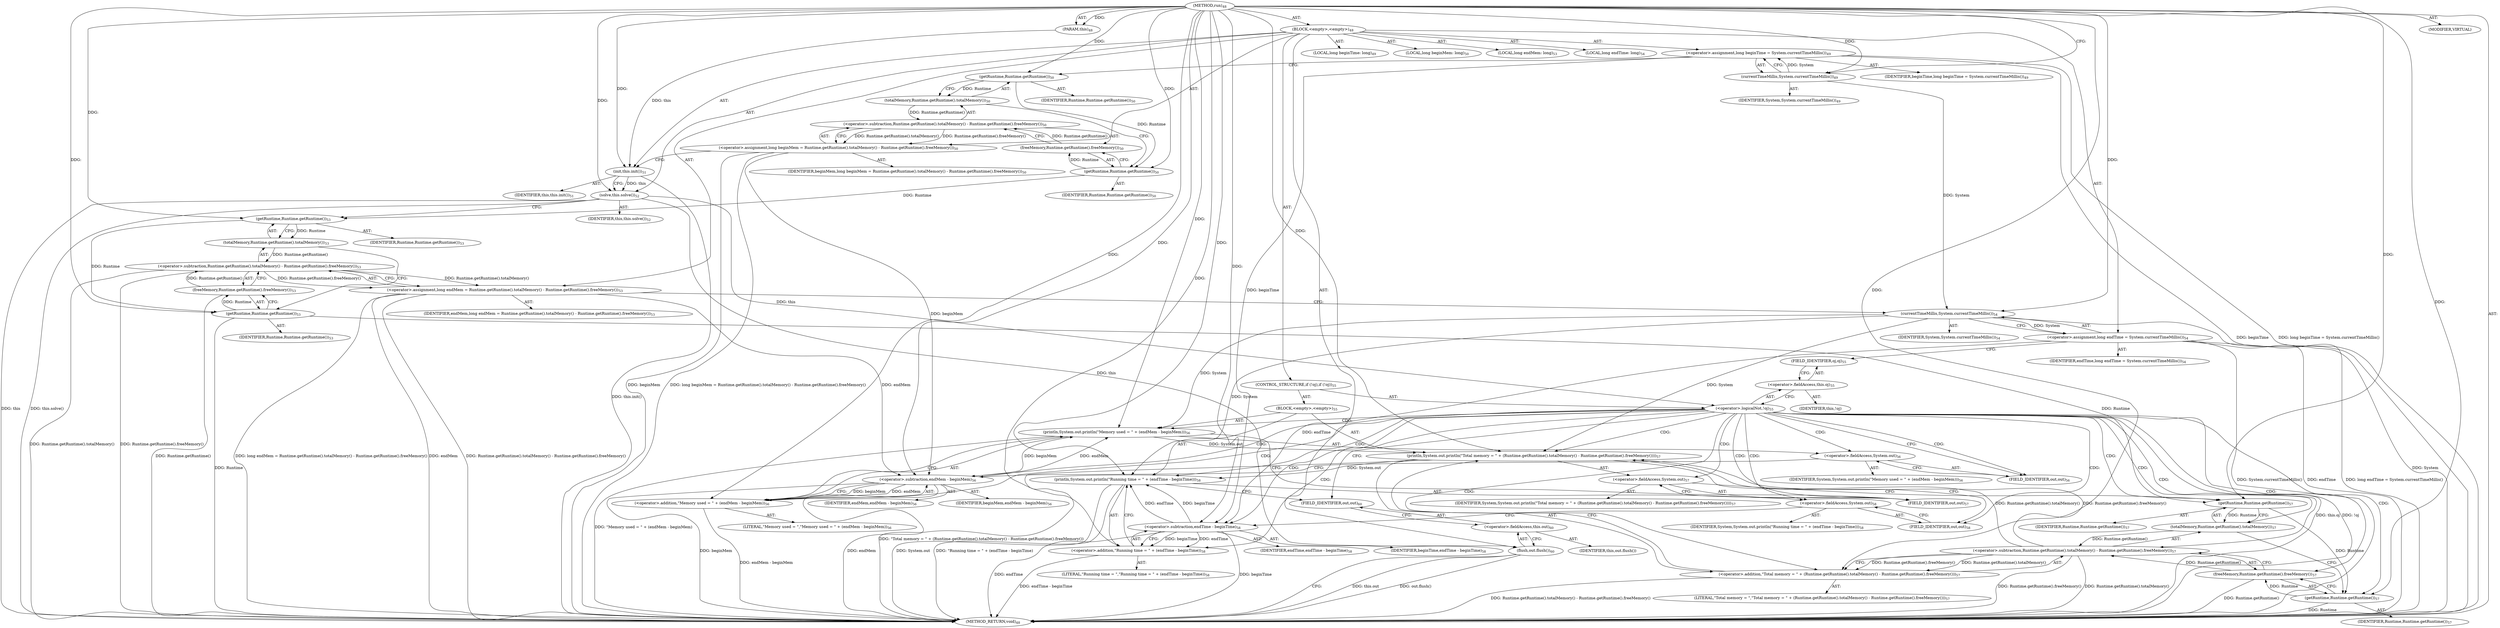 digraph "run" {  
"274" [label = <(METHOD,run)<SUB>48</SUB>> ]
"6" [label = <(PARAM,this)<SUB>48</SUB>> ]
"275" [label = <(BLOCK,&lt;empty&gt;,&lt;empty&gt;)<SUB>48</SUB>> ]
"276" [label = <(LOCAL,long beginTime: long)<SUB>49</SUB>> ]
"277" [label = <(&lt;operator&gt;.assignment,long beginTime = System.currentTimeMillis())<SUB>49</SUB>> ]
"278" [label = <(IDENTIFIER,beginTime,long beginTime = System.currentTimeMillis())<SUB>49</SUB>> ]
"279" [label = <(currentTimeMillis,System.currentTimeMillis())<SUB>49</SUB>> ]
"280" [label = <(IDENTIFIER,System,System.currentTimeMillis())<SUB>49</SUB>> ]
"281" [label = <(LOCAL,long beginMem: long)<SUB>50</SUB>> ]
"282" [label = <(&lt;operator&gt;.assignment,long beginMem = Runtime.getRuntime().totalMemory() - Runtime.getRuntime().freeMemory())<SUB>50</SUB>> ]
"283" [label = <(IDENTIFIER,beginMem,long beginMem = Runtime.getRuntime().totalMemory() - Runtime.getRuntime().freeMemory())<SUB>50</SUB>> ]
"284" [label = <(&lt;operator&gt;.subtraction,Runtime.getRuntime().totalMemory() - Runtime.getRuntime().freeMemory())<SUB>50</SUB>> ]
"285" [label = <(totalMemory,Runtime.getRuntime().totalMemory())<SUB>50</SUB>> ]
"286" [label = <(getRuntime,Runtime.getRuntime())<SUB>50</SUB>> ]
"287" [label = <(IDENTIFIER,Runtime,Runtime.getRuntime())<SUB>50</SUB>> ]
"288" [label = <(freeMemory,Runtime.getRuntime().freeMemory())<SUB>50</SUB>> ]
"289" [label = <(getRuntime,Runtime.getRuntime())<SUB>50</SUB>> ]
"290" [label = <(IDENTIFIER,Runtime,Runtime.getRuntime())<SUB>50</SUB>> ]
"291" [label = <(init,this.init())<SUB>51</SUB>> ]
"5" [label = <(IDENTIFIER,this,this.init())<SUB>51</SUB>> ]
"292" [label = <(solve,this.solve())<SUB>52</SUB>> ]
"7" [label = <(IDENTIFIER,this,this.solve())<SUB>52</SUB>> ]
"293" [label = <(LOCAL,long endMem: long)<SUB>53</SUB>> ]
"294" [label = <(&lt;operator&gt;.assignment,long endMem = Runtime.getRuntime().totalMemory() - Runtime.getRuntime().freeMemory())<SUB>53</SUB>> ]
"295" [label = <(IDENTIFIER,endMem,long endMem = Runtime.getRuntime().totalMemory() - Runtime.getRuntime().freeMemory())<SUB>53</SUB>> ]
"296" [label = <(&lt;operator&gt;.subtraction,Runtime.getRuntime().totalMemory() - Runtime.getRuntime().freeMemory())<SUB>53</SUB>> ]
"297" [label = <(totalMemory,Runtime.getRuntime().totalMemory())<SUB>53</SUB>> ]
"298" [label = <(getRuntime,Runtime.getRuntime())<SUB>53</SUB>> ]
"299" [label = <(IDENTIFIER,Runtime,Runtime.getRuntime())<SUB>53</SUB>> ]
"300" [label = <(freeMemory,Runtime.getRuntime().freeMemory())<SUB>53</SUB>> ]
"301" [label = <(getRuntime,Runtime.getRuntime())<SUB>53</SUB>> ]
"302" [label = <(IDENTIFIER,Runtime,Runtime.getRuntime())<SUB>53</SUB>> ]
"303" [label = <(LOCAL,long endTime: long)<SUB>54</SUB>> ]
"304" [label = <(&lt;operator&gt;.assignment,long endTime = System.currentTimeMillis())<SUB>54</SUB>> ]
"305" [label = <(IDENTIFIER,endTime,long endTime = System.currentTimeMillis())<SUB>54</SUB>> ]
"306" [label = <(currentTimeMillis,System.currentTimeMillis())<SUB>54</SUB>> ]
"307" [label = <(IDENTIFIER,System,System.currentTimeMillis())<SUB>54</SUB>> ]
"308" [label = <(CONTROL_STRUCTURE,if (!oj),if (!oj))<SUB>55</SUB>> ]
"309" [label = <(&lt;operator&gt;.logicalNot,!oj)<SUB>55</SUB>> ]
"310" [label = <(&lt;operator&gt;.fieldAccess,this.oj)<SUB>55</SUB>> ]
"311" [label = <(IDENTIFIER,this,!oj)> ]
"312" [label = <(FIELD_IDENTIFIER,oj,oj)<SUB>55</SUB>> ]
"313" [label = <(BLOCK,&lt;empty&gt;,&lt;empty&gt;)<SUB>55</SUB>> ]
"314" [label = <(println,System.out.println(&quot;Memory used = &quot; + (endMem - beginMem)))<SUB>56</SUB>> ]
"315" [label = <(&lt;operator&gt;.fieldAccess,System.out)<SUB>56</SUB>> ]
"316" [label = <(IDENTIFIER,System,System.out.println(&quot;Memory used = &quot; + (endMem - beginMem)))<SUB>56</SUB>> ]
"317" [label = <(FIELD_IDENTIFIER,out,out)<SUB>56</SUB>> ]
"318" [label = <(&lt;operator&gt;.addition,&quot;Memory used = &quot; + (endMem - beginMem))<SUB>56</SUB>> ]
"319" [label = <(LITERAL,&quot;Memory used = &quot;,&quot;Memory used = &quot; + (endMem - beginMem))<SUB>56</SUB>> ]
"320" [label = <(&lt;operator&gt;.subtraction,endMem - beginMem)<SUB>56</SUB>> ]
"321" [label = <(IDENTIFIER,endMem,endMem - beginMem)<SUB>56</SUB>> ]
"322" [label = <(IDENTIFIER,beginMem,endMem - beginMem)<SUB>56</SUB>> ]
"323" [label = <(println,System.out.println(&quot;Total memory = &quot; + (Runtime.getRuntime().totalMemory() - Runtime.getRuntime().freeMemory())))<SUB>57</SUB>> ]
"324" [label = <(&lt;operator&gt;.fieldAccess,System.out)<SUB>57</SUB>> ]
"325" [label = <(IDENTIFIER,System,System.out.println(&quot;Total memory = &quot; + (Runtime.getRuntime().totalMemory() - Runtime.getRuntime().freeMemory())))<SUB>57</SUB>> ]
"326" [label = <(FIELD_IDENTIFIER,out,out)<SUB>57</SUB>> ]
"327" [label = <(&lt;operator&gt;.addition,&quot;Total memory = &quot; + (Runtime.getRuntime().totalMemory() - Runtime.getRuntime().freeMemory()))<SUB>57</SUB>> ]
"328" [label = <(LITERAL,&quot;Total memory = &quot;,&quot;Total memory = &quot; + (Runtime.getRuntime().totalMemory() - Runtime.getRuntime().freeMemory()))<SUB>57</SUB>> ]
"329" [label = <(&lt;operator&gt;.subtraction,Runtime.getRuntime().totalMemory() - Runtime.getRuntime().freeMemory())<SUB>57</SUB>> ]
"330" [label = <(totalMemory,Runtime.getRuntime().totalMemory())<SUB>57</SUB>> ]
"331" [label = <(getRuntime,Runtime.getRuntime())<SUB>57</SUB>> ]
"332" [label = <(IDENTIFIER,Runtime,Runtime.getRuntime())<SUB>57</SUB>> ]
"333" [label = <(freeMemory,Runtime.getRuntime().freeMemory())<SUB>57</SUB>> ]
"334" [label = <(getRuntime,Runtime.getRuntime())<SUB>57</SUB>> ]
"335" [label = <(IDENTIFIER,Runtime,Runtime.getRuntime())<SUB>57</SUB>> ]
"336" [label = <(println,System.out.println(&quot;Running time = &quot; + (endTime - beginTime)))<SUB>58</SUB>> ]
"337" [label = <(&lt;operator&gt;.fieldAccess,System.out)<SUB>58</SUB>> ]
"338" [label = <(IDENTIFIER,System,System.out.println(&quot;Running time = &quot; + (endTime - beginTime)))<SUB>58</SUB>> ]
"339" [label = <(FIELD_IDENTIFIER,out,out)<SUB>58</SUB>> ]
"340" [label = <(&lt;operator&gt;.addition,&quot;Running time = &quot; + (endTime - beginTime))<SUB>58</SUB>> ]
"341" [label = <(LITERAL,&quot;Running time = &quot;,&quot;Running time = &quot; + (endTime - beginTime))<SUB>58</SUB>> ]
"342" [label = <(&lt;operator&gt;.subtraction,endTime - beginTime)<SUB>58</SUB>> ]
"343" [label = <(IDENTIFIER,endTime,endTime - beginTime)<SUB>58</SUB>> ]
"344" [label = <(IDENTIFIER,beginTime,endTime - beginTime)<SUB>58</SUB>> ]
"345" [label = <(flush,out.flush())<SUB>60</SUB>> ]
"346" [label = <(&lt;operator&gt;.fieldAccess,this.out)<SUB>60</SUB>> ]
"347" [label = <(IDENTIFIER,this,out.flush())> ]
"348" [label = <(FIELD_IDENTIFIER,out,out)<SUB>60</SUB>> ]
"349" [label = <(MODIFIER,VIRTUAL)> ]
"350" [label = <(METHOD_RETURN,void)<SUB>48</SUB>> ]
  "274" -> "6"  [ label = "AST: "] 
  "274" -> "275"  [ label = "AST: "] 
  "274" -> "349"  [ label = "AST: "] 
  "274" -> "350"  [ label = "AST: "] 
  "275" -> "276"  [ label = "AST: "] 
  "275" -> "277"  [ label = "AST: "] 
  "275" -> "281"  [ label = "AST: "] 
  "275" -> "282"  [ label = "AST: "] 
  "275" -> "291"  [ label = "AST: "] 
  "275" -> "292"  [ label = "AST: "] 
  "275" -> "293"  [ label = "AST: "] 
  "275" -> "294"  [ label = "AST: "] 
  "275" -> "303"  [ label = "AST: "] 
  "275" -> "304"  [ label = "AST: "] 
  "275" -> "308"  [ label = "AST: "] 
  "275" -> "345"  [ label = "AST: "] 
  "277" -> "278"  [ label = "AST: "] 
  "277" -> "279"  [ label = "AST: "] 
  "279" -> "280"  [ label = "AST: "] 
  "282" -> "283"  [ label = "AST: "] 
  "282" -> "284"  [ label = "AST: "] 
  "284" -> "285"  [ label = "AST: "] 
  "284" -> "288"  [ label = "AST: "] 
  "285" -> "286"  [ label = "AST: "] 
  "286" -> "287"  [ label = "AST: "] 
  "288" -> "289"  [ label = "AST: "] 
  "289" -> "290"  [ label = "AST: "] 
  "291" -> "5"  [ label = "AST: "] 
  "292" -> "7"  [ label = "AST: "] 
  "294" -> "295"  [ label = "AST: "] 
  "294" -> "296"  [ label = "AST: "] 
  "296" -> "297"  [ label = "AST: "] 
  "296" -> "300"  [ label = "AST: "] 
  "297" -> "298"  [ label = "AST: "] 
  "298" -> "299"  [ label = "AST: "] 
  "300" -> "301"  [ label = "AST: "] 
  "301" -> "302"  [ label = "AST: "] 
  "304" -> "305"  [ label = "AST: "] 
  "304" -> "306"  [ label = "AST: "] 
  "306" -> "307"  [ label = "AST: "] 
  "308" -> "309"  [ label = "AST: "] 
  "308" -> "313"  [ label = "AST: "] 
  "309" -> "310"  [ label = "AST: "] 
  "310" -> "311"  [ label = "AST: "] 
  "310" -> "312"  [ label = "AST: "] 
  "313" -> "314"  [ label = "AST: "] 
  "313" -> "323"  [ label = "AST: "] 
  "313" -> "336"  [ label = "AST: "] 
  "314" -> "315"  [ label = "AST: "] 
  "314" -> "318"  [ label = "AST: "] 
  "315" -> "316"  [ label = "AST: "] 
  "315" -> "317"  [ label = "AST: "] 
  "318" -> "319"  [ label = "AST: "] 
  "318" -> "320"  [ label = "AST: "] 
  "320" -> "321"  [ label = "AST: "] 
  "320" -> "322"  [ label = "AST: "] 
  "323" -> "324"  [ label = "AST: "] 
  "323" -> "327"  [ label = "AST: "] 
  "324" -> "325"  [ label = "AST: "] 
  "324" -> "326"  [ label = "AST: "] 
  "327" -> "328"  [ label = "AST: "] 
  "327" -> "329"  [ label = "AST: "] 
  "329" -> "330"  [ label = "AST: "] 
  "329" -> "333"  [ label = "AST: "] 
  "330" -> "331"  [ label = "AST: "] 
  "331" -> "332"  [ label = "AST: "] 
  "333" -> "334"  [ label = "AST: "] 
  "334" -> "335"  [ label = "AST: "] 
  "336" -> "337"  [ label = "AST: "] 
  "336" -> "340"  [ label = "AST: "] 
  "337" -> "338"  [ label = "AST: "] 
  "337" -> "339"  [ label = "AST: "] 
  "340" -> "341"  [ label = "AST: "] 
  "340" -> "342"  [ label = "AST: "] 
  "342" -> "343"  [ label = "AST: "] 
  "342" -> "344"  [ label = "AST: "] 
  "345" -> "346"  [ label = "AST: "] 
  "346" -> "347"  [ label = "AST: "] 
  "346" -> "348"  [ label = "AST: "] 
  "277" -> "286"  [ label = "CFG: "] 
  "282" -> "291"  [ label = "CFG: "] 
  "291" -> "292"  [ label = "CFG: "] 
  "292" -> "298"  [ label = "CFG: "] 
  "294" -> "306"  [ label = "CFG: "] 
  "304" -> "312"  [ label = "CFG: "] 
  "345" -> "350"  [ label = "CFG: "] 
  "279" -> "277"  [ label = "CFG: "] 
  "284" -> "282"  [ label = "CFG: "] 
  "296" -> "294"  [ label = "CFG: "] 
  "306" -> "304"  [ label = "CFG: "] 
  "309" -> "317"  [ label = "CFG: "] 
  "309" -> "348"  [ label = "CFG: "] 
  "346" -> "345"  [ label = "CFG: "] 
  "285" -> "289"  [ label = "CFG: "] 
  "288" -> "284"  [ label = "CFG: "] 
  "297" -> "301"  [ label = "CFG: "] 
  "300" -> "296"  [ label = "CFG: "] 
  "310" -> "309"  [ label = "CFG: "] 
  "314" -> "326"  [ label = "CFG: "] 
  "323" -> "339"  [ label = "CFG: "] 
  "336" -> "348"  [ label = "CFG: "] 
  "348" -> "346"  [ label = "CFG: "] 
  "286" -> "285"  [ label = "CFG: "] 
  "289" -> "288"  [ label = "CFG: "] 
  "298" -> "297"  [ label = "CFG: "] 
  "301" -> "300"  [ label = "CFG: "] 
  "312" -> "310"  [ label = "CFG: "] 
  "315" -> "320"  [ label = "CFG: "] 
  "318" -> "314"  [ label = "CFG: "] 
  "324" -> "331"  [ label = "CFG: "] 
  "327" -> "323"  [ label = "CFG: "] 
  "337" -> "342"  [ label = "CFG: "] 
  "340" -> "336"  [ label = "CFG: "] 
  "317" -> "315"  [ label = "CFG: "] 
  "320" -> "318"  [ label = "CFG: "] 
  "326" -> "324"  [ label = "CFG: "] 
  "329" -> "327"  [ label = "CFG: "] 
  "339" -> "337"  [ label = "CFG: "] 
  "342" -> "340"  [ label = "CFG: "] 
  "330" -> "334"  [ label = "CFG: "] 
  "333" -> "329"  [ label = "CFG: "] 
  "331" -> "330"  [ label = "CFG: "] 
  "334" -> "333"  [ label = "CFG: "] 
  "274" -> "279"  [ label = "CFG: "] 
  "277" -> "350"  [ label = "DDG: beginTime"] 
  "277" -> "350"  [ label = "DDG: long beginTime = System.currentTimeMillis()"] 
  "282" -> "350"  [ label = "DDG: beginMem"] 
  "282" -> "350"  [ label = "DDG: long beginMem = Runtime.getRuntime().totalMemory() - Runtime.getRuntime().freeMemory()"] 
  "291" -> "350"  [ label = "DDG: this.init()"] 
  "292" -> "350"  [ label = "DDG: this"] 
  "292" -> "350"  [ label = "DDG: this.solve()"] 
  "294" -> "350"  [ label = "DDG: endMem"] 
  "296" -> "350"  [ label = "DDG: Runtime.getRuntime().totalMemory()"] 
  "301" -> "350"  [ label = "DDG: Runtime"] 
  "300" -> "350"  [ label = "DDG: Runtime.getRuntime()"] 
  "296" -> "350"  [ label = "DDG: Runtime.getRuntime().freeMemory()"] 
  "294" -> "350"  [ label = "DDG: Runtime.getRuntime().totalMemory() - Runtime.getRuntime().freeMemory()"] 
  "294" -> "350"  [ label = "DDG: long endMem = Runtime.getRuntime().totalMemory() - Runtime.getRuntime().freeMemory()"] 
  "304" -> "350"  [ label = "DDG: endTime"] 
  "306" -> "350"  [ label = "DDG: System"] 
  "304" -> "350"  [ label = "DDG: System.currentTimeMillis()"] 
  "304" -> "350"  [ label = "DDG: long endTime = System.currentTimeMillis()"] 
  "309" -> "350"  [ label = "DDG: this.oj"] 
  "309" -> "350"  [ label = "DDG: !oj"] 
  "320" -> "350"  [ label = "DDG: endMem"] 
  "320" -> "350"  [ label = "DDG: beginMem"] 
  "318" -> "350"  [ label = "DDG: endMem - beginMem"] 
  "314" -> "350"  [ label = "DDG: &quot;Memory used = &quot; + (endMem - beginMem)"] 
  "329" -> "350"  [ label = "DDG: Runtime.getRuntime().totalMemory()"] 
  "334" -> "350"  [ label = "DDG: Runtime"] 
  "333" -> "350"  [ label = "DDG: Runtime.getRuntime()"] 
  "329" -> "350"  [ label = "DDG: Runtime.getRuntime().freeMemory()"] 
  "327" -> "350"  [ label = "DDG: Runtime.getRuntime().totalMemory() - Runtime.getRuntime().freeMemory()"] 
  "323" -> "350"  [ label = "DDG: &quot;Total memory = &quot; + (Runtime.getRuntime().totalMemory() - Runtime.getRuntime().freeMemory())"] 
  "336" -> "350"  [ label = "DDG: System.out"] 
  "342" -> "350"  [ label = "DDG: endTime"] 
  "342" -> "350"  [ label = "DDG: beginTime"] 
  "340" -> "350"  [ label = "DDG: endTime - beginTime"] 
  "336" -> "350"  [ label = "DDG: &quot;Running time = &quot; + (endTime - beginTime)"] 
  "345" -> "350"  [ label = "DDG: this.out"] 
  "345" -> "350"  [ label = "DDG: out.flush()"] 
  "274" -> "6"  [ label = "DDG: "] 
  "279" -> "277"  [ label = "DDG: System"] 
  "284" -> "282"  [ label = "DDG: Runtime.getRuntime().totalMemory()"] 
  "284" -> "282"  [ label = "DDG: Runtime.getRuntime().freeMemory()"] 
  "296" -> "294"  [ label = "DDG: Runtime.getRuntime().totalMemory()"] 
  "296" -> "294"  [ label = "DDG: Runtime.getRuntime().freeMemory()"] 
  "306" -> "304"  [ label = "DDG: System"] 
  "6" -> "291"  [ label = "DDG: this"] 
  "274" -> "291"  [ label = "DDG: "] 
  "291" -> "292"  [ label = "DDG: this"] 
  "274" -> "292"  [ label = "DDG: "] 
  "292" -> "345"  [ label = "DDG: this"] 
  "274" -> "279"  [ label = "DDG: "] 
  "285" -> "284"  [ label = "DDG: Runtime.getRuntime()"] 
  "288" -> "284"  [ label = "DDG: Runtime.getRuntime()"] 
  "297" -> "296"  [ label = "DDG: Runtime.getRuntime()"] 
  "300" -> "296"  [ label = "DDG: Runtime.getRuntime()"] 
  "279" -> "306"  [ label = "DDG: System"] 
  "274" -> "306"  [ label = "DDG: "] 
  "292" -> "309"  [ label = "DDG: this"] 
  "286" -> "285"  [ label = "DDG: Runtime"] 
  "289" -> "288"  [ label = "DDG: Runtime"] 
  "298" -> "297"  [ label = "DDG: Runtime"] 
  "301" -> "300"  [ label = "DDG: Runtime"] 
  "306" -> "314"  [ label = "DDG: System"] 
  "274" -> "314"  [ label = "DDG: "] 
  "320" -> "314"  [ label = "DDG: endMem"] 
  "320" -> "314"  [ label = "DDG: beginMem"] 
  "306" -> "323"  [ label = "DDG: System"] 
  "314" -> "323"  [ label = "DDG: System.out"] 
  "274" -> "323"  [ label = "DDG: "] 
  "329" -> "323"  [ label = "DDG: Runtime.getRuntime().totalMemory()"] 
  "329" -> "323"  [ label = "DDG: Runtime.getRuntime().freeMemory()"] 
  "306" -> "336"  [ label = "DDG: System"] 
  "323" -> "336"  [ label = "DDG: System.out"] 
  "274" -> "336"  [ label = "DDG: "] 
  "342" -> "336"  [ label = "DDG: endTime"] 
  "342" -> "336"  [ label = "DDG: beginTime"] 
  "274" -> "286"  [ label = "DDG: "] 
  "286" -> "289"  [ label = "DDG: Runtime"] 
  "274" -> "289"  [ label = "DDG: "] 
  "289" -> "298"  [ label = "DDG: Runtime"] 
  "274" -> "298"  [ label = "DDG: "] 
  "298" -> "301"  [ label = "DDG: Runtime"] 
  "274" -> "301"  [ label = "DDG: "] 
  "274" -> "318"  [ label = "DDG: "] 
  "320" -> "318"  [ label = "DDG: endMem"] 
  "320" -> "318"  [ label = "DDG: beginMem"] 
  "274" -> "327"  [ label = "DDG: "] 
  "329" -> "327"  [ label = "DDG: Runtime.getRuntime().totalMemory()"] 
  "329" -> "327"  [ label = "DDG: Runtime.getRuntime().freeMemory()"] 
  "274" -> "340"  [ label = "DDG: "] 
  "342" -> "340"  [ label = "DDG: endTime"] 
  "342" -> "340"  [ label = "DDG: beginTime"] 
  "294" -> "320"  [ label = "DDG: endMem"] 
  "274" -> "320"  [ label = "DDG: "] 
  "282" -> "320"  [ label = "DDG: beginMem"] 
  "330" -> "329"  [ label = "DDG: Runtime.getRuntime()"] 
  "333" -> "329"  [ label = "DDG: Runtime.getRuntime()"] 
  "304" -> "342"  [ label = "DDG: endTime"] 
  "274" -> "342"  [ label = "DDG: "] 
  "277" -> "342"  [ label = "DDG: beginTime"] 
  "331" -> "330"  [ label = "DDG: Runtime"] 
  "334" -> "333"  [ label = "DDG: Runtime"] 
  "301" -> "331"  [ label = "DDG: Runtime"] 
  "274" -> "331"  [ label = "DDG: "] 
  "331" -> "334"  [ label = "DDG: Runtime"] 
  "274" -> "334"  [ label = "DDG: "] 
  "309" -> "340"  [ label = "CDG: "] 
  "309" -> "320"  [ label = "CDG: "] 
  "309" -> "329"  [ label = "CDG: "] 
  "309" -> "334"  [ label = "CDG: "] 
  "309" -> "314"  [ label = "CDG: "] 
  "309" -> "318"  [ label = "CDG: "] 
  "309" -> "323"  [ label = "CDG: "] 
  "309" -> "337"  [ label = "CDG: "] 
  "309" -> "315"  [ label = "CDG: "] 
  "309" -> "326"  [ label = "CDG: "] 
  "309" -> "330"  [ label = "CDG: "] 
  "309" -> "339"  [ label = "CDG: "] 
  "309" -> "317"  [ label = "CDG: "] 
  "309" -> "333"  [ label = "CDG: "] 
  "309" -> "331"  [ label = "CDG: "] 
  "309" -> "327"  [ label = "CDG: "] 
  "309" -> "324"  [ label = "CDG: "] 
  "309" -> "342"  [ label = "CDG: "] 
  "309" -> "336"  [ label = "CDG: "] 
}
